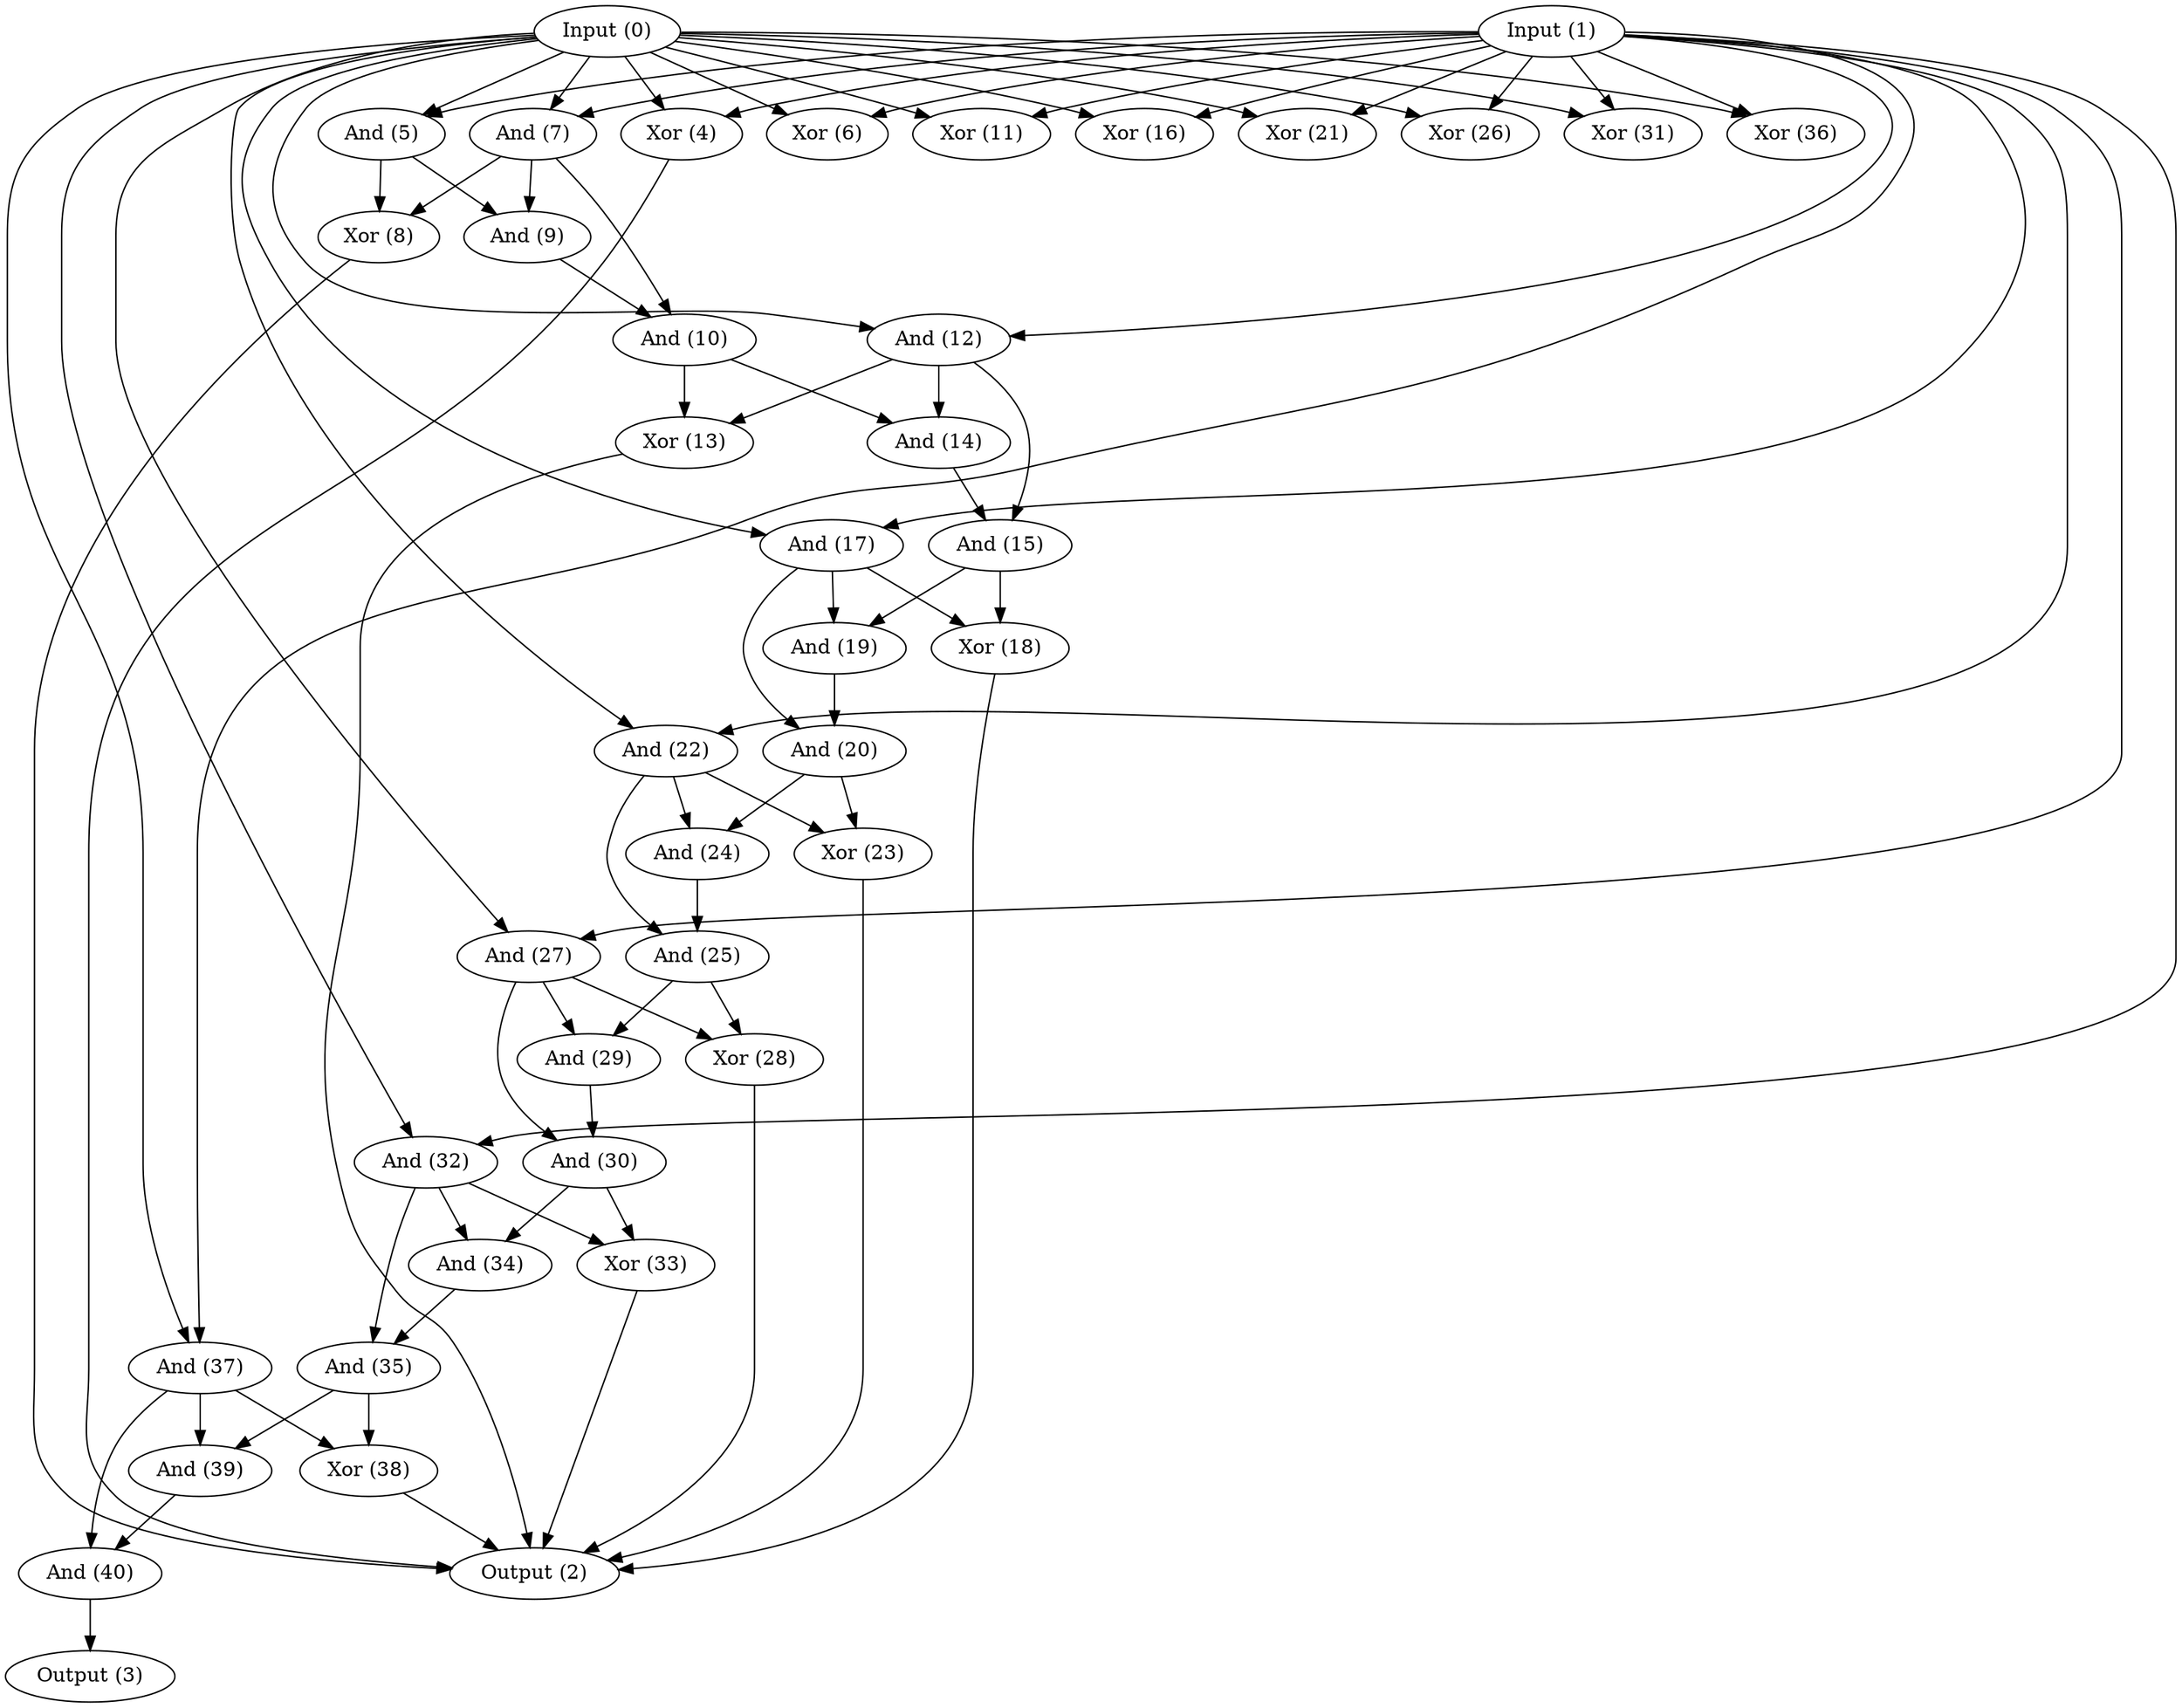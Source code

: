 digraph A {
"Input (0)" -> "And (5)" ;
  "Input (0)" -> "Xor (4)" ;
  "Input (0)" -> "And (7)" ;
  "Input (0)" -> "Xor (6)" ;
  "Input (0)" -> "And (12)" ;
  "Input (0)" -> "Xor (11)" ;
  "Input (0)" -> "And (17)" ;
  "Input (0)" -> "Xor (16)" ;
  "Input (0)" -> "And (22)" ;
  "Input (0)" -> "Xor (21)" ;
  "Input (0)" -> "And (27)" ;
  "Input (0)" -> "Xor (26)" ;
  "Input (0)" -> "And (32)" ;
  "Input (0)" -> "Xor (31)" ;
  "Input (0)" -> "And (37)" ;
  "Input (0)" -> "Xor (36)" ;
  "Input (1)" -> "And (5)" ;
  "Input (1)" -> "Xor (4)" ;
  "Input (1)" -> "And (7)" ;
  "Input (1)" -> "Xor (6)" ;
  "Input (1)" -> "And (12)" ;
  "Input (1)" -> "Xor (11)" ;
  "Input (1)" -> "And (17)" ;
  "Input (1)" -> "Xor (16)" ;
  "Input (1)" -> "And (22)" ;
  "Input (1)" -> "Xor (21)" ;
  "Input (1)" -> "And (27)" ;
  "Input (1)" -> "Xor (26)" ;
  "Input (1)" -> "And (32)" ;
  "Input (1)" -> "Xor (31)" ;
  "Input (1)" -> "And (37)" ;
  "Input (1)" -> "Xor (36)" ;
  "Xor (4)" -> "Output (2)" ;
  "And (5)" -> "And (9)" ;
  "And (5)" -> "Xor (8)" ;
  "And (7)" -> "And (10)" ;
  "And (7)" -> "And (9)" ;
  "And (7)" -> "Xor (8)" ;
  "Xor (8)" -> "Output (2)" ;
  "And (9)" -> "And (10)" ;
  "And (10)" -> "And (14)" ;
  "And (10)" -> "Xor (13)" ;
  "And (12)" -> "And (15)" ;
  "And (12)" -> "And (14)" ;
  "And (12)" -> "Xor (13)" ;
  "Xor (13)" -> "Output (2)" ;
  "And (14)" -> "And (15)" ;
  "And (15)" -> "And (19)" ;
  "And (15)" -> "Xor (18)" ;
  "And (17)" -> "And (20)" ;
  "And (17)" -> "And (19)" ;
  "And (17)" -> "Xor (18)" ;
  "Xor (18)" -> "Output (2)" ;
  "And (19)" -> "And (20)" ;
  "And (20)" -> "And (24)" ;
  "And (20)" -> "Xor (23)" ;
  "And (22)" -> "And (25)" ;
  "And (22)" -> "And (24)" ;
  "And (22)" -> "Xor (23)" ;
  "Xor (23)" -> "Output (2)" ;
  "And (24)" -> "And (25)" ;
  "And (25)" -> "And (29)" ;
  "And (25)" -> "Xor (28)" ;
  "And (27)" -> "And (30)" ;
  "And (27)" -> "And (29)" ;
  "And (27)" -> "Xor (28)" ;
  "Xor (28)" -> "Output (2)" ;
  "And (29)" -> "And (30)" ;
  "And (30)" -> "And (34)" ;
  "And (30)" -> "Xor (33)" ;
  "And (32)" -> "And (35)" ;
  "And (32)" -> "And (34)" ;
  "And (32)" -> "Xor (33)" ;
  "Xor (33)" -> "Output (2)" ;
  "And (34)" -> "And (35)" ;
  "And (35)" -> "And (39)" ;
  "And (35)" -> "Xor (38)" ;
  "And (37)" -> "And (40)" ;
  "And (37)" -> "And (39)" ;
  "And (37)" -> "Xor (38)" ;
  "Xor (38)" -> "Output (2)" ;
  "And (39)" -> "And (40)" ;
  "And (40)" -> "Output (3)" ;
}